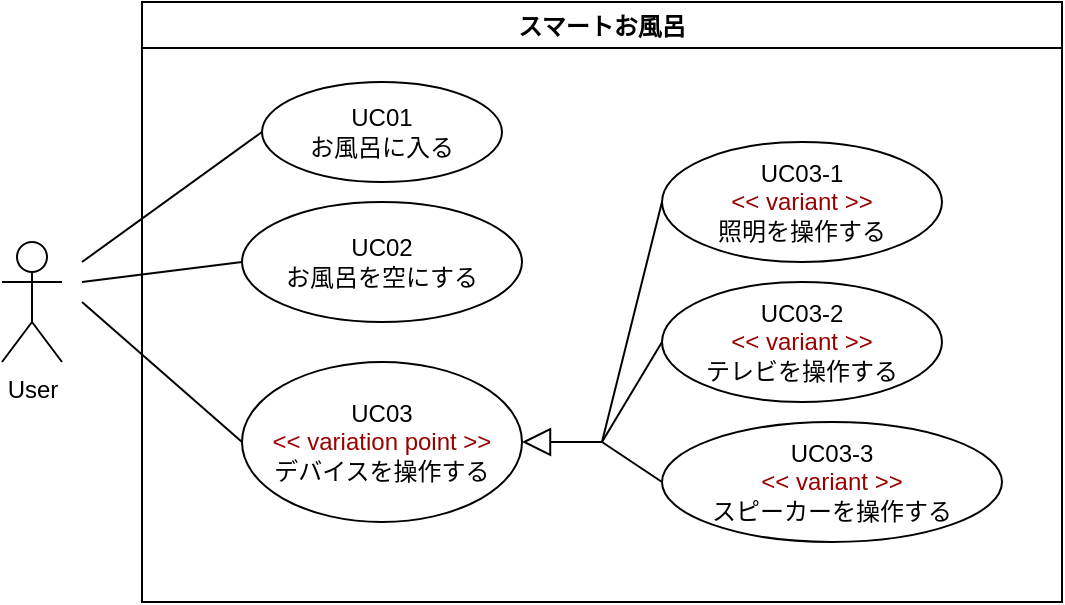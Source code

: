 <mxfile version="15.9.4" type="github" pages="3">
  <diagram id="tOl0ABkByHtshgWfH36g" name="Use case">
    <mxGraphModel dx="1422" dy="762" grid="1" gridSize="10" guides="1" tooltips="1" connect="1" arrows="1" fold="1" page="1" pageScale="1" pageWidth="827" pageHeight="1169" math="0" shadow="0">
      <root>
        <mxCell id="6ccSIB_XnEU-StcTXxv1-0" />
        <mxCell id="6ccSIB_XnEU-StcTXxv1-1" parent="6ccSIB_XnEU-StcTXxv1-0" />
        <mxCell id="6ccSIB_XnEU-StcTXxv1-2" value="スマートお風呂" style="swimlane;" parent="6ccSIB_XnEU-StcTXxv1-1" vertex="1">
          <mxGeometry x="170" y="30" width="460" height="300" as="geometry" />
        </mxCell>
        <mxCell id="6ccSIB_XnEU-StcTXxv1-6" value="UC01&lt;br&gt;お風呂に入る" style="ellipse;whiteSpace=wrap;html=1;" parent="6ccSIB_XnEU-StcTXxv1-2" vertex="1">
          <mxGeometry x="60" y="40" width="120" height="50" as="geometry" />
        </mxCell>
        <mxCell id="6ccSIB_XnEU-StcTXxv1-7" value="UC02&lt;br&gt;お風呂を空にする" style="ellipse;whiteSpace=wrap;html=1;" parent="6ccSIB_XnEU-StcTXxv1-2" vertex="1">
          <mxGeometry x="50" y="100" width="140" height="60" as="geometry" />
        </mxCell>
        <mxCell id="6ccSIB_XnEU-StcTXxv1-8" value="UC03&lt;br&gt;&lt;font color=&quot;#990000&quot;&gt;&amp;lt;&amp;lt; variation point &amp;gt;&amp;gt;&lt;/font&gt;&lt;br&gt;デバイスを操作する" style="ellipse;whiteSpace=wrap;html=1;" parent="6ccSIB_XnEU-StcTXxv1-2" vertex="1">
          <mxGeometry x="50" y="180" width="140" height="80" as="geometry" />
        </mxCell>
        <mxCell id="6ccSIB_XnEU-StcTXxv1-14" value="&lt;font color=&quot;#000000&quot;&gt;UC03-1&lt;/font&gt;&lt;br&gt;&amp;lt;&amp;lt; variant &amp;gt;&amp;gt;&lt;br&gt;&lt;font color=&quot;#000000&quot;&gt;照明を操作する&lt;/font&gt;" style="ellipse;whiteSpace=wrap;html=1;fontColor=#990000;" parent="6ccSIB_XnEU-StcTXxv1-2" vertex="1">
          <mxGeometry x="260" y="70" width="140" height="60" as="geometry" />
        </mxCell>
        <mxCell id="6ccSIB_XnEU-StcTXxv1-19" value="&lt;font color=&quot;#000000&quot;&gt;UC03-2&lt;/font&gt;&lt;br&gt;&amp;lt;&amp;lt; variant &amp;gt;&amp;gt;&lt;br&gt;&lt;font color=&quot;#000000&quot;&gt;テレビを操作する&lt;/font&gt;" style="ellipse;whiteSpace=wrap;html=1;fontColor=#990000;" parent="6ccSIB_XnEU-StcTXxv1-2" vertex="1">
          <mxGeometry x="260" y="140" width="140" height="60" as="geometry" />
        </mxCell>
        <mxCell id="6ccSIB_XnEU-StcTXxv1-20" value="" style="endArrow=none;html=1;rounded=0;fontColor=#990000;entryX=0;entryY=0.5;entryDx=0;entryDy=0;" parent="6ccSIB_XnEU-StcTXxv1-2" target="6ccSIB_XnEU-StcTXxv1-19" edge="1">
          <mxGeometry width="50" height="50" relative="1" as="geometry">
            <mxPoint x="230" y="220" as="sourcePoint" />
            <mxPoint x="270" y="100" as="targetPoint" />
          </mxGeometry>
        </mxCell>
        <mxCell id="6ccSIB_XnEU-StcTXxv1-21" value="&lt;font color=&quot;#000000&quot;&gt;UC03-3&lt;/font&gt;&lt;br&gt;&amp;lt;&amp;lt; variant &amp;gt;&amp;gt;&lt;br&gt;&lt;font color=&quot;#000000&quot;&gt;スピーカーを操作する&lt;/font&gt;" style="ellipse;whiteSpace=wrap;html=1;fontColor=#990000;" parent="6ccSIB_XnEU-StcTXxv1-2" vertex="1">
          <mxGeometry x="260" y="210" width="170" height="60" as="geometry" />
        </mxCell>
        <mxCell id="6ccSIB_XnEU-StcTXxv1-3" value="User" style="shape=umlActor;verticalLabelPosition=bottom;verticalAlign=top;html=1;outlineConnect=0;" parent="6ccSIB_XnEU-StcTXxv1-1" vertex="1">
          <mxGeometry x="100" y="150" width="30" height="60" as="geometry" />
        </mxCell>
        <mxCell id="6ccSIB_XnEU-StcTXxv1-10" value="" style="endArrow=none;html=1;rounded=0;entryX=0;entryY=0.5;entryDx=0;entryDy=0;" parent="6ccSIB_XnEU-StcTXxv1-1" target="6ccSIB_XnEU-StcTXxv1-6" edge="1">
          <mxGeometry width="50" height="50" relative="1" as="geometry">
            <mxPoint x="140" y="160" as="sourcePoint" />
            <mxPoint x="440" y="100" as="targetPoint" />
          </mxGeometry>
        </mxCell>
        <mxCell id="6ccSIB_XnEU-StcTXxv1-11" value="" style="endArrow=none;html=1;rounded=0;entryX=0;entryY=0.5;entryDx=0;entryDy=0;" parent="6ccSIB_XnEU-StcTXxv1-1" target="6ccSIB_XnEU-StcTXxv1-7" edge="1">
          <mxGeometry width="50" height="50" relative="1" as="geometry">
            <mxPoint x="140" y="170" as="sourcePoint" />
            <mxPoint x="440" y="100" as="targetPoint" />
          </mxGeometry>
        </mxCell>
        <mxCell id="6ccSIB_XnEU-StcTXxv1-12" value="" style="endArrow=none;html=1;rounded=0;exitX=0;exitY=0.5;exitDx=0;exitDy=0;" parent="6ccSIB_XnEU-StcTXxv1-1" source="6ccSIB_XnEU-StcTXxv1-8" edge="1">
          <mxGeometry width="50" height="50" relative="1" as="geometry">
            <mxPoint x="390" y="150" as="sourcePoint" />
            <mxPoint x="140" y="180" as="targetPoint" />
          </mxGeometry>
        </mxCell>
        <mxCell id="6ccSIB_XnEU-StcTXxv1-17" value="" style="endArrow=none;html=1;rounded=0;fontColor=#990000;entryX=0;entryY=0.5;entryDx=0;entryDy=0;" parent="6ccSIB_XnEU-StcTXxv1-1" target="6ccSIB_XnEU-StcTXxv1-14" edge="1">
          <mxGeometry width="50" height="50" relative="1" as="geometry">
            <mxPoint x="400" y="250" as="sourcePoint" />
            <mxPoint x="440" y="70" as="targetPoint" />
          </mxGeometry>
        </mxCell>
        <mxCell id="6ccSIB_XnEU-StcTXxv1-18" value="" style="endArrow=none;html=1;rounded=0;fontColor=#990000;exitX=1;exitY=0.5;exitDx=0;exitDy=0;startArrow=block;startFill=0;endSize=6;startSize=12;" parent="6ccSIB_XnEU-StcTXxv1-1" source="6ccSIB_XnEU-StcTXxv1-8" edge="1">
          <mxGeometry width="50" height="50" relative="1" as="geometry">
            <mxPoint x="390" y="120" as="sourcePoint" />
            <mxPoint x="400" y="250" as="targetPoint" />
          </mxGeometry>
        </mxCell>
        <mxCell id="6ccSIB_XnEU-StcTXxv1-22" value="" style="endArrow=none;html=1;rounded=0;fontColor=#990000;entryX=0;entryY=0.5;entryDx=0;entryDy=0;" parent="6ccSIB_XnEU-StcTXxv1-1" target="6ccSIB_XnEU-StcTXxv1-21" edge="1">
          <mxGeometry width="50" height="50" relative="1" as="geometry">
            <mxPoint x="400" y="250" as="sourcePoint" />
            <mxPoint x="440" y="210" as="targetPoint" />
          </mxGeometry>
        </mxCell>
      </root>
    </mxGraphModel>
  </diagram>
  <diagram id="C5RBs43oDa-KdzZeNtuy" name="flow chart">
    <mxGraphModel dx="1422" dy="762" grid="1" gridSize="10" guides="1" tooltips="1" connect="1" arrows="1" fold="1" page="1" pageScale="1" pageWidth="827" pageHeight="1169" math="0" shadow="0">
      <root>
        <mxCell id="WIyWlLk6GJQsqaUBKTNV-0" />
        <mxCell id="WIyWlLk6GJQsqaUBKTNV-1" parent="WIyWlLk6GJQsqaUBKTNV-0" />
        <mxCell id="WIyWlLk6GJQsqaUBKTNV-4" value="Yes" style="rounded=0;html=1;jettySize=auto;orthogonalLoop=1;fontSize=11;endArrow=block;endFill=0;endSize=8;strokeWidth=1;shadow=0;labelBackgroundColor=none;edgeStyle=orthogonalEdgeStyle;" parent="WIyWlLk6GJQsqaUBKTNV-1" source="WIyWlLk6GJQsqaUBKTNV-6" edge="1">
          <mxGeometry y="20" relative="1" as="geometry">
            <mxPoint as="offset" />
            <mxPoint x="590" y="520" as="targetPoint" />
          </mxGeometry>
        </mxCell>
        <mxCell id="WIyWlLk6GJQsqaUBKTNV-5" value="No" style="edgeStyle=orthogonalEdgeStyle;rounded=0;html=1;jettySize=auto;orthogonalLoop=1;fontSize=11;endArrow=block;endFill=0;endSize=8;strokeWidth=1;shadow=0;labelBackgroundColor=none;" parent="WIyWlLk6GJQsqaUBKTNV-1" source="WIyWlLk6GJQsqaUBKTNV-6" target="WIyWlLk6GJQsqaUBKTNV-7" edge="1">
          <mxGeometry y="10" relative="1" as="geometry">
            <mxPoint as="offset" />
          </mxGeometry>
        </mxCell>
        <mxCell id="WIyWlLk6GJQsqaUBKTNV-6" value="ｎ≦5？" style="rhombus;whiteSpace=wrap;html=1;shadow=0;fontFamily=Helvetica;fontSize=12;align=center;strokeWidth=1;spacing=6;spacingTop=-4;" parent="WIyWlLk6GJQsqaUBKTNV-1" vertex="1">
          <mxGeometry x="540" y="400" width="100" height="80" as="geometry" />
        </mxCell>
        <mxCell id="WIyWlLk6GJQsqaUBKTNV-7" value="ブザーを鳴らす" style="rounded=1;whiteSpace=wrap;html=1;fontSize=12;glass=0;strokeWidth=1;shadow=0;" parent="WIyWlLk6GJQsqaUBKTNV-1" vertex="1">
          <mxGeometry x="690" y="420" width="120" height="40" as="geometry" />
        </mxCell>
        <mxCell id="WIyWlLk6GJQsqaUBKTNV-8" value="Yes" style="rounded=0;html=1;jettySize=auto;orthogonalLoop=1;fontSize=11;endArrow=block;endFill=0;endSize=8;strokeWidth=1;shadow=0;labelBackgroundColor=none;edgeStyle=orthogonalEdgeStyle;" parent="WIyWlLk6GJQsqaUBKTNV-1" edge="1">
          <mxGeometry y="20" relative="1" as="geometry">
            <mxPoint as="offset" />
            <mxPoint x="590" y="680" as="sourcePoint" />
            <mxPoint x="590" y="740" as="targetPoint" />
          </mxGeometry>
        </mxCell>
        <mxCell id="a-mf5xK-BU-butNcgJY_-0" value="" style="rounded=0;html=1;jettySize=auto;orthogonalLoop=1;fontSize=11;endArrow=block;endFill=0;endSize=8;strokeWidth=1;shadow=0;labelBackgroundColor=none;edgeStyle=orthogonalEdgeStyle;exitX=0.5;exitY=0;exitDx=0;exitDy=0;entryX=0.5;entryY=1;entryDx=0;entryDy=0;" parent="WIyWlLk6GJQsqaUBKTNV-1" source="WIyWlLk6GJQsqaUBKTNV-7" target="a-mf5xK-BU-butNcgJY_-14" edge="1">
          <mxGeometry relative="1" as="geometry">
            <mxPoint x="600" y="300" as="sourcePoint" />
            <mxPoint x="590" y="170" as="targetPoint" />
            <Array as="points" />
          </mxGeometry>
        </mxCell>
        <mxCell id="a-mf5xK-BU-butNcgJY_-1" value="" style="rounded=0;html=1;jettySize=auto;orthogonalLoop=1;fontSize=11;endArrow=block;endFill=0;endSize=8;strokeWidth=1;shadow=0;labelBackgroundColor=none;edgeStyle=orthogonalEdgeStyle;entryX=0.5;entryY=0;entryDx=0;entryDy=0;" parent="WIyWlLk6GJQsqaUBKTNV-1" target="a-mf5xK-BU-butNcgJY_-60" edge="1">
          <mxGeometry relative="1" as="geometry">
            <mxPoint x="590" y="80" as="sourcePoint" />
            <mxPoint x="590" y="250" as="targetPoint" />
          </mxGeometry>
        </mxCell>
        <mxCell id="a-mf5xK-BU-butNcgJY_-7" value="ｎ番目のLED点灯" style="rounded=1;whiteSpace=wrap;html=1;fontSize=12;glass=0;strokeWidth=1;shadow=0;" parent="WIyWlLk6GJQsqaUBKTNV-1" vertex="1">
          <mxGeometry x="530" y="520" width="120" height="40" as="geometry" />
        </mxCell>
        <mxCell id="a-mf5xK-BU-butNcgJY_-8" value="" style="rounded=0;html=1;jettySize=auto;orthogonalLoop=1;fontSize=11;endArrow=block;endFill=0;endSize=8;strokeWidth=1;shadow=0;labelBackgroundColor=none;edgeStyle=orthogonalEdgeStyle;exitX=0;exitY=0.5;exitDx=0;exitDy=0;entryX=0;entryY=0.5;entryDx=0;entryDy=0;" parent="WIyWlLk6GJQsqaUBKTNV-1" source="a-mf5xK-BU-butNcgJY_-9" target="a-mf5xK-BU-butNcgJY_-60" edge="1">
          <mxGeometry relative="1" as="geometry">
            <mxPoint x="760" y="370" as="sourcePoint" />
            <mxPoint x="530" y="270" as="targetPoint" />
            <Array as="points">
              <mxPoint x="430" y="640" />
              <mxPoint x="430" y="250" />
            </Array>
          </mxGeometry>
        </mxCell>
        <mxCell id="a-mf5xK-BU-butNcgJY_-11" value="No" style="edgeLabel;html=1;align=center;verticalAlign=middle;resizable=0;points=[];" parent="a-mf5xK-BU-butNcgJY_-8" vertex="1" connectable="0">
          <mxGeometry x="-0.892" y="2" relative="1" as="geometry">
            <mxPoint as="offset" />
          </mxGeometry>
        </mxCell>
        <mxCell id="a-mf5xK-BU-butNcgJY_-9" value="3秒経った？" style="rhombus;whiteSpace=wrap;html=1;shadow=0;fontFamily=Helvetica;fontSize=12;align=center;strokeWidth=1;spacing=6;spacingTop=-4;" parent="WIyWlLk6GJQsqaUBKTNV-1" vertex="1">
          <mxGeometry x="540" y="600" width="100" height="80" as="geometry" />
        </mxCell>
        <mxCell id="a-mf5xK-BU-butNcgJY_-10" value="" style="rounded=0;html=1;jettySize=auto;orthogonalLoop=1;fontSize=11;endArrow=block;endFill=0;endSize=8;strokeWidth=1;shadow=0;labelBackgroundColor=none;edgeStyle=orthogonalEdgeStyle;exitX=0.5;exitY=1;exitDx=0;exitDy=0;entryX=0.5;entryY=0;entryDx=0;entryDy=0;" parent="WIyWlLk6GJQsqaUBKTNV-1" source="a-mf5xK-BU-butNcgJY_-7" target="a-mf5xK-BU-butNcgJY_-9" edge="1">
          <mxGeometry relative="1" as="geometry">
            <mxPoint x="600" y="360" as="sourcePoint" />
            <mxPoint x="600" y="410" as="targetPoint" />
          </mxGeometry>
        </mxCell>
        <mxCell id="a-mf5xK-BU-butNcgJY_-13" value="チェック開始" style="ellipse;whiteSpace=wrap;html=1;" parent="WIyWlLk6GJQsqaUBKTNV-1" vertex="1">
          <mxGeometry x="540" y="50" width="100" height="30" as="geometry" />
        </mxCell>
        <mxCell id="-Uq5ks_KmKbqLNOeUf3G-6" style="edgeStyle=orthogonalEdgeStyle;rounded=0;orthogonalLoop=1;jettySize=auto;html=1;exitX=0.5;exitY=0;exitDx=0;exitDy=0;labelBackgroundColor=#FFFFFF;fontSize=12;endArrow=block;endFill=0;endSize=8;" parent="WIyWlLk6GJQsqaUBKTNV-1" source="a-mf5xK-BU-butNcgJY_-14" edge="1">
          <mxGeometry relative="1" as="geometry">
            <mxPoint x="590" y="170" as="targetPoint" />
            <Array as="points">
              <mxPoint x="750" y="170" />
            </Array>
          </mxGeometry>
        </mxCell>
        <mxCell id="a-mf5xK-BU-butNcgJY_-14" value="ｎ←０" style="shape=parallelogram;html=1;strokeWidth=1;perimeter=parallelogramPerimeter;whiteSpace=wrap;rounded=1;arcSize=12;size=0.23;" parent="WIyWlLk6GJQsqaUBKTNV-1" vertex="1">
          <mxGeometry x="690" y="340" width="120" height="40" as="geometry" />
        </mxCell>
        <mxCell id="a-mf5xK-BU-butNcgJY_-62" style="edgeStyle=orthogonalEdgeStyle;rounded=0;orthogonalLoop=1;jettySize=auto;html=1;exitX=0.5;exitY=1;exitDx=0;exitDy=0;entryX=0.5;entryY=0;entryDx=0;entryDy=0;fontSize=12;endArrow=block;endFill=0;" parent="WIyWlLk6GJQsqaUBKTNV-1" source="a-mf5xK-BU-butNcgJY_-15" target="WIyWlLk6GJQsqaUBKTNV-6" edge="1">
          <mxGeometry relative="1" as="geometry" />
        </mxCell>
        <mxCell id="a-mf5xK-BU-butNcgJY_-15" value="ｎ←ｎ＋１" style="shape=parallelogram;html=1;strokeWidth=1;perimeter=parallelogramPerimeter;whiteSpace=wrap;rounded=1;arcSize=12;size=0.23;" parent="WIyWlLk6GJQsqaUBKTNV-1" vertex="1">
          <mxGeometry x="530" y="340" width="120" height="40" as="geometry" />
        </mxCell>
        <mxCell id="a-mf5xK-BU-butNcgJY_-16" value="チェック終了" style="ellipse;whiteSpace=wrap;html=1;" parent="WIyWlLk6GJQsqaUBKTNV-1" vertex="1">
          <mxGeometry x="540" y="740" width="100" height="30" as="geometry" />
        </mxCell>
        <mxCell id="a-mf5xK-BU-butNcgJY_-18" value="ｎ←０" style="shape=parallelogram;html=1;strokeWidth=1;perimeter=parallelogramPerimeter;whiteSpace=wrap;rounded=1;arcSize=12;size=0.23;" parent="WIyWlLk6GJQsqaUBKTNV-1" vertex="1">
          <mxGeometry x="530" y="110" width="120" height="40" as="geometry" />
        </mxCell>
        <mxCell id="a-mf5xK-BU-butNcgJY_-27" style="edgeStyle=orthogonalEdgeStyle;rounded=0;orthogonalLoop=1;jettySize=auto;html=1;exitX=0.5;exitY=1;exitDx=0;exitDy=0;entryX=0.5;entryY=0;entryDx=0;entryDy=0;endArrow=block;endFill=0;entryPerimeter=0;" parent="WIyWlLk6GJQsqaUBKTNV-1" source="a-mf5xK-BU-butNcgJY_-24" target="a-mf5xK-BU-butNcgJY_-30" edge="1">
          <mxGeometry relative="1" as="geometry" />
        </mxCell>
        <mxCell id="a-mf5xK-BU-butNcgJY_-24" value="起動" style="ellipse;whiteSpace=wrap;html=1;strokeColor=default;strokeWidth=1;" parent="WIyWlLk6GJQsqaUBKTNV-1" vertex="1">
          <mxGeometry x="122.5" y="50" width="70" height="30" as="geometry" />
        </mxCell>
        <mxCell id="a-mf5xK-BU-butNcgJY_-29" style="edgeStyle=orthogonalEdgeStyle;rounded=0;orthogonalLoop=1;jettySize=auto;html=1;exitX=0.5;exitY=1;exitDx=0;exitDy=0;entryX=0.5;entryY=0;entryDx=0;entryDy=0;endArrow=block;endFill=0;" parent="WIyWlLk6GJQsqaUBKTNV-1" source="a-mf5xK-BU-butNcgJY_-26" target="a-mf5xK-BU-butNcgJY_-52" edge="1">
          <mxGeometry relative="1" as="geometry">
            <mxPoint x="230" y="500" as="targetPoint" />
          </mxGeometry>
        </mxCell>
        <mxCell id="a-mf5xK-BU-butNcgJY_-26" value="拍手チェック" style="shape=process;whiteSpace=wrap;html=1;backgroundOutline=1;strokeColor=default;strokeWidth=1;" parent="WIyWlLk6GJQsqaUBKTNV-1" vertex="1">
          <mxGeometry x="230" y="370" width="120" height="60" as="geometry" />
        </mxCell>
        <mxCell id="a-mf5xK-BU-butNcgJY_-31" style="edgeStyle=orthogonalEdgeStyle;rounded=0;orthogonalLoop=1;jettySize=auto;html=1;exitX=0.5;exitY=1;exitDx=0;exitDy=0;exitPerimeter=0;entryX=0.5;entryY=0;entryDx=0;entryDy=0;endArrow=block;endFill=0;" parent="WIyWlLk6GJQsqaUBKTNV-1" source="a-mf5xK-BU-butNcgJY_-30" target="a-mf5xK-BU-butNcgJY_-38" edge="1">
          <mxGeometry relative="1" as="geometry" />
        </mxCell>
        <mxCell id="a-mf5xK-BU-butNcgJY_-30" value="電源OFFまで繰り返し" style="strokeWidth=1;html=1;shape=mxgraph.flowchart.loop_limit;whiteSpace=wrap;" parent="WIyWlLk6GJQsqaUBKTNV-1" vertex="1">
          <mxGeometry x="55" y="120" width="205" height="40" as="geometry" />
        </mxCell>
        <mxCell id="a-mf5xK-BU-butNcgJY_-35" style="edgeStyle=orthogonalEdgeStyle;rounded=0;orthogonalLoop=1;jettySize=auto;html=1;exitX=0.5;exitY=0;exitDx=0;exitDy=0;exitPerimeter=0;endArrow=block;endFill=0;" parent="WIyWlLk6GJQsqaUBKTNV-1" source="a-mf5xK-BU-butNcgJY_-32" target="a-mf5xK-BU-butNcgJY_-34" edge="1">
          <mxGeometry relative="1" as="geometry" />
        </mxCell>
        <mxCell id="a-mf5xK-BU-butNcgJY_-32" value="" style="strokeWidth=1;html=1;shape=mxgraph.flowchart.loop_limit;whiteSpace=wrap;rotation=-180;" parent="WIyWlLk6GJQsqaUBKTNV-1" vertex="1">
          <mxGeometry x="57.5" y="730" width="200" height="30" as="geometry" />
        </mxCell>
        <mxCell id="a-mf5xK-BU-butNcgJY_-34" value="終了" style="ellipse;whiteSpace=wrap;html=1;strokeColor=default;strokeWidth=1;" parent="WIyWlLk6GJQsqaUBKTNV-1" vertex="1">
          <mxGeometry x="122.5" y="800" width="70" height="30" as="geometry" />
        </mxCell>
        <mxCell id="a-mf5xK-BU-butNcgJY_-36" value="&lt;b&gt;&lt;font style=&quot;font-size: 15px&quot;&gt;全体のフローチャート&lt;/font&gt;&lt;/b&gt;" style="text;html=1;strokeColor=none;fillColor=none;align=center;verticalAlign=middle;whiteSpace=wrap;rounded=0;" parent="WIyWlLk6GJQsqaUBKTNV-1" vertex="1">
          <mxGeometry x="77.5" y="10" width="160" height="30" as="geometry" />
        </mxCell>
        <mxCell id="a-mf5xK-BU-butNcgJY_-37" value="&lt;b&gt;&lt;font style=&quot;font-size: 15px&quot;&gt;拍手チェック&lt;/font&gt;&lt;/b&gt;" style="text;html=1;strokeColor=none;fillColor=none;align=center;verticalAlign=middle;whiteSpace=wrap;rounded=0;" parent="WIyWlLk6GJQsqaUBKTNV-1" vertex="1">
          <mxGeometry x="510" y="10" width="160" height="30" as="geometry" />
        </mxCell>
        <mxCell id="a-mf5xK-BU-butNcgJY_-40" value="&lt;font style=&quot;font-size: 12px&quot;&gt;Yes&lt;/font&gt;" style="edgeStyle=orthogonalEdgeStyle;rounded=0;orthogonalLoop=1;jettySize=auto;html=1;exitX=1;exitY=0.5;exitDx=0;exitDy=0;entryX=0.5;entryY=0;entryDx=0;entryDy=0;fontSize=15;endArrow=block;endFill=0;" parent="WIyWlLk6GJQsqaUBKTNV-1" source="a-mf5xK-BU-butNcgJY_-38" target="a-mf5xK-BU-butNcgJY_-39" edge="1">
          <mxGeometry relative="1" as="geometry" />
        </mxCell>
        <mxCell id="a-mf5xK-BU-butNcgJY_-50" style="edgeStyle=orthogonalEdgeStyle;rounded=0;orthogonalLoop=1;jettySize=auto;html=1;exitX=0.5;exitY=1;exitDx=0;exitDy=0;fontSize=12;endArrow=block;endFill=0;entryX=0.5;entryY=0;entryDx=0;entryDy=0;" parent="WIyWlLk6GJQsqaUBKTNV-1" source="a-mf5xK-BU-butNcgJY_-38" target="a-mf5xK-BU-butNcgJY_-53" edge="1">
          <mxGeometry relative="1" as="geometry">
            <mxPoint x="157.5" y="470" as="targetPoint" />
          </mxGeometry>
        </mxCell>
        <mxCell id="a-mf5xK-BU-butNcgJY_-51" value="No" style="edgeLabel;html=1;align=center;verticalAlign=middle;resizable=0;points=[];fontSize=12;" parent="a-mf5xK-BU-butNcgJY_-50" vertex="1" connectable="0">
          <mxGeometry x="-0.65" relative="1" as="geometry">
            <mxPoint as="offset" />
          </mxGeometry>
        </mxCell>
        <mxCell id="a-mf5xK-BU-butNcgJY_-38" value="声掛けされた？" style="rhombus;whiteSpace=wrap;html=1;shadow=0;fontFamily=Helvetica;fontSize=12;align=center;strokeWidth=1;spacing=6;spacingTop=-4;" parent="WIyWlLk6GJQsqaUBKTNV-1" vertex="1">
          <mxGeometry x="96.25" y="190" width="122.5" height="80" as="geometry" />
        </mxCell>
        <mxCell id="a-mf5xK-BU-butNcgJY_-41" style="edgeStyle=orthogonalEdgeStyle;rounded=0;orthogonalLoop=1;jettySize=auto;html=1;exitX=0.5;exitY=1;exitDx=0;exitDy=0;entryX=0.5;entryY=0;entryDx=0;entryDy=0;fontSize=12;endArrow=block;endFill=0;" parent="WIyWlLk6GJQsqaUBKTNV-1" source="a-mf5xK-BU-butNcgJY_-39" target="a-mf5xK-BU-butNcgJY_-26" edge="1">
          <mxGeometry relative="1" as="geometry" />
        </mxCell>
        <mxCell id="a-mf5xK-BU-butNcgJY_-39" value="ブザーを鳴らす" style="rounded=1;whiteSpace=wrap;html=1;fontSize=12;glass=0;strokeWidth=1;shadow=0;" parent="WIyWlLk6GJQsqaUBKTNV-1" vertex="1">
          <mxGeometry x="230" y="290" width="120" height="40" as="geometry" />
        </mxCell>
        <mxCell id="a-mf5xK-BU-butNcgJY_-54" style="edgeStyle=orthogonalEdgeStyle;rounded=0;orthogonalLoop=1;jettySize=auto;html=1;exitX=0.5;exitY=1;exitDx=0;exitDy=0;entryX=0.5;entryY=0;entryDx=0;entryDy=0;fontSize=12;endArrow=block;endFill=0;" parent="WIyWlLk6GJQsqaUBKTNV-1" source="a-mf5xK-BU-butNcgJY_-52" target="a-mf5xK-BU-butNcgJY_-53" edge="1">
          <mxGeometry relative="1" as="geometry" />
        </mxCell>
        <mxCell id="a-mf5xK-BU-butNcgJY_-52" value="&lt;span&gt;各デバイスの&lt;/span&gt;&lt;br&gt;&lt;span&gt;状態切り替え&lt;/span&gt;" style="rounded=1;whiteSpace=wrap;html=1;fontSize=12;strokeColor=default;strokeWidth=1;" parent="WIyWlLk6GJQsqaUBKTNV-1" vertex="1">
          <mxGeometry x="230" y="460" width="120" height="50" as="geometry" />
        </mxCell>
        <mxCell id="a-mf5xK-BU-butNcgJY_-56" style="edgeStyle=orthogonalEdgeStyle;rounded=0;orthogonalLoop=1;jettySize=auto;html=1;exitX=1;exitY=0.5;exitDx=0;exitDy=0;entryX=0.5;entryY=0;entryDx=0;entryDy=0;fontSize=12;endArrow=block;endFill=0;" parent="WIyWlLk6GJQsqaUBKTNV-1" source="a-mf5xK-BU-butNcgJY_-53" target="a-mf5xK-BU-butNcgJY_-55" edge="1">
          <mxGeometry relative="1" as="geometry" />
        </mxCell>
        <mxCell id="a-mf5xK-BU-butNcgJY_-57" value="Yes" style="edgeLabel;html=1;align=center;verticalAlign=middle;resizable=0;points=[];fontSize=12;" parent="a-mf5xK-BU-butNcgJY_-56" vertex="1" connectable="0">
          <mxGeometry x="-0.234" y="-2" relative="1" as="geometry">
            <mxPoint x="1" as="offset" />
          </mxGeometry>
        </mxCell>
        <mxCell id="a-mf5xK-BU-butNcgJY_-58" value="No" style="edgeStyle=orthogonalEdgeStyle;rounded=0;orthogonalLoop=1;jettySize=auto;html=1;exitX=0.5;exitY=1;exitDx=0;exitDy=0;entryX=0.5;entryY=1;entryDx=0;entryDy=0;entryPerimeter=0;fontSize=12;endArrow=block;endFill=0;" parent="WIyWlLk6GJQsqaUBKTNV-1" source="a-mf5xK-BU-butNcgJY_-53" target="a-mf5xK-BU-butNcgJY_-32" edge="1">
          <mxGeometry relative="1" as="geometry" />
        </mxCell>
        <mxCell id="a-mf5xK-BU-butNcgJY_-53" value="お湯の量 ≧ HIGH ？" style="rhombus;whiteSpace=wrap;html=1;shadow=0;fontFamily=Helvetica;fontSize=12;align=center;strokeWidth=1;spacing=6;spacingTop=-4;" parent="WIyWlLk6GJQsqaUBKTNV-1" vertex="1">
          <mxGeometry x="72.5" y="560" width="170" height="80" as="geometry" />
        </mxCell>
        <mxCell id="a-mf5xK-BU-butNcgJY_-59" style="edgeStyle=orthogonalEdgeStyle;rounded=0;orthogonalLoop=1;jettySize=auto;html=1;exitX=0.5;exitY=1;exitDx=0;exitDy=0;entryX=0.463;entryY=0.967;entryDx=0;entryDy=0;entryPerimeter=0;fontSize=12;endArrow=block;endFill=0;" parent="WIyWlLk6GJQsqaUBKTNV-1" source="a-mf5xK-BU-butNcgJY_-55" target="a-mf5xK-BU-butNcgJY_-32" edge="1">
          <mxGeometry relative="1" as="geometry" />
        </mxCell>
        <mxCell id="a-mf5xK-BU-butNcgJY_-55" value="お湯を止める" style="rounded=1;whiteSpace=wrap;html=1;fontSize=12;glass=0;strokeWidth=1;shadow=0;" parent="WIyWlLk6GJQsqaUBKTNV-1" vertex="1">
          <mxGeometry x="230" y="640" width="120" height="40" as="geometry" />
        </mxCell>
        <mxCell id="a-mf5xK-BU-butNcgJY_-61" value="Yes" style="edgeStyle=orthogonalEdgeStyle;rounded=0;orthogonalLoop=1;jettySize=auto;html=1;exitX=0.5;exitY=1;exitDx=0;exitDy=0;entryX=0.5;entryY=0;entryDx=0;entryDy=0;fontSize=12;endArrow=block;endFill=0;" parent="WIyWlLk6GJQsqaUBKTNV-1" source="a-mf5xK-BU-butNcgJY_-60" target="a-mf5xK-BU-butNcgJY_-15" edge="1">
          <mxGeometry relative="1" as="geometry" />
        </mxCell>
        <mxCell id="a-mf5xK-BU-butNcgJY_-63" style="edgeStyle=orthogonalEdgeStyle;rounded=0;orthogonalLoop=1;jettySize=auto;html=1;exitX=1;exitY=0.5;exitDx=0;exitDy=0;fontSize=12;endArrow=block;endFill=0;endSize=8;" parent="WIyWlLk6GJQsqaUBKTNV-1" source="a-mf5xK-BU-butNcgJY_-60" edge="1">
          <mxGeometry relative="1" as="geometry">
            <mxPoint x="590" y="180" as="targetPoint" />
            <Array as="points">
              <mxPoint x="740" y="250" />
              <mxPoint x="740" y="180" />
            </Array>
          </mxGeometry>
        </mxCell>
        <mxCell id="a-mf5xK-BU-butNcgJY_-64" value="No" style="edgeLabel;html=1;align=center;verticalAlign=middle;resizable=0;points=[];fontSize=12;" parent="a-mf5xK-BU-butNcgJY_-63" vertex="1" connectable="0">
          <mxGeometry x="-0.5" relative="1" as="geometry">
            <mxPoint x="-35" as="offset" />
          </mxGeometry>
        </mxCell>
        <mxCell id="a-mf5xK-BU-butNcgJY_-60" value="音センサ&lt;br&gt;モーションセンサ&lt;br&gt;反応あり？" style="rhombus;whiteSpace=wrap;html=1;shadow=0;fontFamily=Helvetica;fontSize=12;align=center;strokeWidth=1;spacing=6;spacingTop=-4;" parent="WIyWlLk6GJQsqaUBKTNV-1" vertex="1">
          <mxGeometry x="520" y="210" width="140" height="80" as="geometry" />
        </mxCell>
        <mxCell id="-Uq5ks_KmKbqLNOeUf3G-8" value="&lt;h1&gt;&lt;font style=&quot;font-size: 15px&quot;&gt;各デバイスの状態切り替え&lt;/font&gt;&lt;/h1&gt;&lt;p&gt;拍手回数ｎ&lt;/p&gt;&lt;p&gt;&lt;/p&gt;&lt;ol&gt;&lt;li&gt;浴室の電気をつける&lt;/li&gt;&lt;li&gt;お湯を出す・止める&lt;/li&gt;&lt;li&gt;テレビON・OFF&lt;/li&gt;&lt;li&gt;音楽ON・OFF&lt;/li&gt;&lt;/ol&gt;&lt;div&gt;お湯の量がHIGHの時は、命令があってもお湯を出さない。&lt;/div&gt;&lt;div&gt;音楽は命令があるまで止まらない。&lt;/div&gt;&lt;p&gt;&lt;/p&gt;" style="text;html=1;spacing=5;spacingTop=-20;whiteSpace=wrap;overflow=hidden;rounded=0;labelBackgroundColor=none;fontSize=12;strokeColor=default;labelBorderColor=none;" parent="WIyWlLk6GJQsqaUBKTNV-1" vertex="1">
          <mxGeometry x="40" y="910" width="393.75" height="190" as="geometry" />
        </mxCell>
        <mxCell id="FZ6VrvXPmKXO-afzFe9K-4" style="edgeStyle=orthogonalEdgeStyle;rounded=0;orthogonalLoop=1;jettySize=auto;html=1;exitX=1;exitY=0.5;exitDx=0;exitDy=0;entryX=0;entryY=0.25;entryDx=0;entryDy=0;" edge="1" parent="WIyWlLk6GJQsqaUBKTNV-1" source="FZ6VrvXPmKXO-afzFe9K-0" target="FZ6VrvXPmKXO-afzFe9K-3">
          <mxGeometry relative="1" as="geometry" />
        </mxCell>
        <mxCell id="FZ6VrvXPmKXO-afzFe9K-0" value="" style="ellipse;fillColor=#000000;strokeColor=none;" vertex="1" parent="WIyWlLk6GJQsqaUBKTNV-1">
          <mxGeometry x="450" y="910" width="20" height="20" as="geometry" />
        </mxCell>
        <mxCell id="FZ6VrvXPmKXO-afzFe9K-1" value="" style="ellipse;html=1;shape=endState;fillColor=#000000;strokeColor=#000000;" vertex="1" parent="WIyWlLk6GJQsqaUBKTNV-1">
          <mxGeometry x="450" y="930" width="20" height="20" as="geometry" />
        </mxCell>
        <mxCell id="FZ6VrvXPmKXO-afzFe9K-6" style="edgeStyle=orthogonalEdgeStyle;rounded=0;orthogonalLoop=1;jettySize=auto;html=1;exitX=0;exitY=0.75;exitDx=0;exitDy=0;entryX=1;entryY=0.5;entryDx=0;entryDy=0;" edge="1" parent="WIyWlLk6GJQsqaUBKTNV-1" source="FZ6VrvXPmKXO-afzFe9K-3" target="FZ6VrvXPmKXO-afzFe9K-1">
          <mxGeometry relative="1" as="geometry" />
        </mxCell>
        <mxCell id="FZ6VrvXPmKXO-afzFe9K-3" value="CLOSE" style="html=1;align=center;verticalAlign=top;rounded=1;absoluteArcSize=1;arcSize=10;dashed=0;strokeColor=default;" vertex="1" parent="WIyWlLk6GJQsqaUBKTNV-1">
          <mxGeometry x="505" y="910" width="80" height="40" as="geometry" />
        </mxCell>
        <mxCell id="FZ6VrvXPmKXO-afzFe9K-7" value="OPEN" style="html=1;align=center;verticalAlign=top;rounded=1;absoluteArcSize=1;arcSize=10;dashed=0;strokeColor=default;" vertex="1" parent="WIyWlLk6GJQsqaUBKTNV-1">
          <mxGeometry x="715" y="910" width="80" height="40" as="geometry" />
        </mxCell>
        <mxCell id="FZ6VrvXPmKXO-afzFe9K-11" value="Call" style="endArrow=open;html=1;rounded=0;align=center;verticalAlign=bottom;endFill=0;labelBackgroundColor=none;exitX=1;exitY=0.25;exitDx=0;exitDy=0;entryX=0;entryY=0.25;entryDx=0;entryDy=0;" edge="1" parent="WIyWlLk6GJQsqaUBKTNV-1" source="FZ6VrvXPmKXO-afzFe9K-3" target="FZ6VrvXPmKXO-afzFe9K-7">
          <mxGeometry relative="1" as="geometry">
            <mxPoint x="535" y="1010" as="sourcePoint" />
            <mxPoint x="695" y="1010" as="targetPoint" />
          </mxGeometry>
        </mxCell>
        <mxCell id="FZ6VrvXPmKXO-afzFe9K-13" value="Call [W.level&amp;lt;HIGH]" style="endArrow=open;html=1;rounded=0;align=center;verticalAlign=bottom;endFill=0;labelBackgroundColor=none;exitX=0;exitY=0.75;exitDx=0;exitDy=0;entryX=1;entryY=0.75;entryDx=0;entryDy=0;" edge="1" parent="WIyWlLk6GJQsqaUBKTNV-1">
          <mxGeometry relative="1" as="geometry">
            <mxPoint x="715" y="940" as="sourcePoint" />
            <mxPoint x="585" y="940" as="targetPoint" />
          </mxGeometry>
        </mxCell>
        <mxCell id="FZ6VrvXPmKXO-afzFe9K-15" value="SLEEP" style="html=1;align=center;verticalAlign=top;rounded=1;absoluteArcSize=1;arcSize=10;dashed=0;strokeColor=default;" vertex="1" parent="WIyWlLk6GJQsqaUBKTNV-1">
          <mxGeometry x="615" y="990" width="80" height="40" as="geometry" />
        </mxCell>
        <mxCell id="FZ6VrvXPmKXO-afzFe9K-16" value="&lt;span style=&quot;background-color: rgb(255 , 255 , 255)&quot;&gt;Call [W.level≧HIGH]&lt;/span&gt;" style="endArrow=open;html=1;rounded=0;align=center;verticalAlign=bottom;endFill=0;labelBackgroundColor=none;exitX=0.5;exitY=1;exitDx=0;exitDy=0;entryX=1;entryY=0.5;entryDx=0;entryDy=0;" edge="1" parent="WIyWlLk6GJQsqaUBKTNV-1" source="FZ6VrvXPmKXO-afzFe9K-7" target="FZ6VrvXPmKXO-afzFe9K-15">
          <mxGeometry relative="1" as="geometry">
            <mxPoint x="725" y="950" as="sourcePoint" />
            <mxPoint x="595" y="950" as="targetPoint" />
          </mxGeometry>
        </mxCell>
        <mxCell id="FZ6VrvXPmKXO-afzFe9K-17" value="&lt;span style=&quot;background-color: rgb(255 , 255 , 255)&quot;&gt;initialize&lt;/span&gt;" style="endArrow=open;html=1;rounded=0;align=center;verticalAlign=bottom;endFill=0;labelBackgroundColor=none;exitX=0;exitY=0.5;exitDx=0;exitDy=0;entryX=0.5;entryY=1;entryDx=0;entryDy=0;" edge="1" parent="WIyWlLk6GJQsqaUBKTNV-1" source="FZ6VrvXPmKXO-afzFe9K-15" target="FZ6VrvXPmKXO-afzFe9K-3">
          <mxGeometry relative="1" as="geometry">
            <mxPoint x="595" y="930" as="sourcePoint" />
            <mxPoint x="725" y="930" as="targetPoint" />
          </mxGeometry>
        </mxCell>
        <mxCell id="FZ6VrvXPmKXO-afzFe9K-21" value="Call" style="curved=1;endArrow=classic;html=1;rounded=0;labelBackgroundColor=#FFFFFF;exitX=0.5;exitY=1;exitDx=0;exitDy=0;entryX=0.25;entryY=1;entryDx=0;entryDy=0;" edge="1" parent="WIyWlLk6GJQsqaUBKTNV-1" source="FZ6VrvXPmKXO-afzFe9K-15" target="FZ6VrvXPmKXO-afzFe9K-15">
          <mxGeometry width="50" height="50" relative="1" as="geometry">
            <mxPoint x="365" y="830" as="sourcePoint" />
            <mxPoint x="415" y="780" as="targetPoint" />
            <Array as="points">
              <mxPoint x="665" y="1050" />
              <mxPoint x="655" y="1070" />
              <mxPoint x="615" y="1060" />
            </Array>
          </mxGeometry>
        </mxCell>
        <mxCell id="FZ6VrvXPmKXO-afzFe9K-22" value="&lt;span style=&quot;font-size: 15px&quot;&gt;&lt;b&gt;サーボモータ状態遷移図&lt;/b&gt;&lt;/span&gt;" style="text;html=1;strokeColor=none;fillColor=none;align=center;verticalAlign=middle;whiteSpace=wrap;rounded=0;" vertex="1" parent="WIyWlLk6GJQsqaUBKTNV-1">
          <mxGeometry x="560" y="860" width="190" height="30" as="geometry" />
        </mxCell>
      </root>
    </mxGraphModel>
  </diagram>
  <diagram id="xkdEnGDIqZ-4uYbFrwBx" name="Page-2">
    <mxGraphModel dx="1422" dy="762" grid="1" gridSize="10" guides="1" tooltips="1" connect="1" arrows="1" fold="1" page="1" pageScale="1" pageWidth="1169" pageHeight="827" math="0" shadow="0">
      <root>
        <mxCell id="1MDK5DKHOnpBH_GhgxfY-0" />
        <mxCell id="1MDK5DKHOnpBH_GhgxfY-1" parent="1MDK5DKHOnpBH_GhgxfY-0" />
        <mxCell id="1MDK5DKHOnpBH_GhgxfY-2" value="&lt;h1&gt;必要な部品&lt;/h1&gt;&lt;p&gt;&lt;/p&gt;&lt;ul&gt;&lt;li&gt;LED１個（部屋の電気）&lt;/li&gt;&lt;li&gt;LED4個（拍手回数を数える）&lt;/li&gt;&lt;li&gt;電源ブザー（アラート用）&lt;/li&gt;&lt;li&gt;サーボモータ&lt;/li&gt;&lt;li&gt;水量センサ&lt;/li&gt;&lt;li&gt;音センサ&lt;/li&gt;&lt;li&gt;モーションセンサ&lt;/li&gt;&lt;li&gt;圧電ブザー（音楽用）&lt;/li&gt;&lt;li&gt;液晶（テレビ）&lt;/li&gt;&lt;li&gt;液晶（残り時間表示）&lt;/li&gt;&lt;/ul&gt;LEDをシフトレジスタで管理しようか迷ったけど、回路が複雑になるからやめた&lt;br&gt;&lt;br&gt;&lt;p&gt;&lt;/p&gt;" style="text;html=1;strokeColor=none;fillColor=none;spacing=5;spacingTop=-20;whiteSpace=wrap;overflow=hidden;rounded=0;labelBackgroundColor=#D5E8D4;fontSize=12;" parent="1MDK5DKHOnpBH_GhgxfY-1" vertex="1">
          <mxGeometry x="30" y="40" width="240" height="280" as="geometry" />
        </mxCell>
        <mxCell id="s8hUDdjLKCMQ5P49x1RI-0" value="タスク" style="swimlane;fontStyle=0;childLayout=stackLayout;horizontal=1;startSize=30;horizontalStack=0;resizeParent=1;resizeParentMax=0;resizeLast=0;collapsible=1;marginBottom=0;labelBackgroundColor=none;labelBorderColor=none;fontSize=15;strokeColor=default;strokeWidth=1;" parent="1MDK5DKHOnpBH_GhgxfY-1" vertex="1">
          <mxGeometry x="620" y="30" width="520" height="330" as="geometry" />
        </mxCell>
        <mxCell id="s8hUDdjLKCMQ5P49x1RI-1" value="モーションセンサ＋音センサで拍手検知" style="text;strokeColor=none;fillColor=none;align=left;verticalAlign=middle;spacingLeft=4;spacingRight=4;overflow=hidden;points=[[0,0.5],[1,0.5]];portConstraint=eastwest;rotatable=0;labelBackgroundColor=none;labelBorderColor=none;fontSize=15;" parent="s8hUDdjLKCMQ5P49x1RI-0" vertex="1">
          <mxGeometry y="30" width="520" height="30" as="geometry" />
        </mxCell>
        <mxCell id="s8hUDdjLKCMQ5P49x1RI-3" value="拍手回数をLEDで表示（シフトレジスタを使う）" style="text;strokeColor=none;fillColor=none;align=left;verticalAlign=middle;spacingLeft=4;spacingRight=4;overflow=hidden;points=[[0,0.5],[1,0.5]];portConstraint=eastwest;rotatable=0;labelBackgroundColor=none;labelBorderColor=none;fontSize=15;" parent="s8hUDdjLKCMQ5P49x1RI-0" vertex="1">
          <mxGeometry y="60" width="520" height="30" as="geometry" />
        </mxCell>
        <mxCell id="s8hUDdjLKCMQ5P49x1RI-2" value="上記に液晶を接続し、残り時間表示" style="text;strokeColor=none;fillColor=none;align=left;verticalAlign=middle;spacingLeft=4;spacingRight=4;overflow=hidden;points=[[0,0.5],[1,0.5]];portConstraint=eastwest;rotatable=0;labelBackgroundColor=none;labelBorderColor=none;fontSize=15;" parent="s8hUDdjLKCMQ5P49x1RI-0" vertex="1">
          <mxGeometry y="90" width="520" height="30" as="geometry" />
        </mxCell>
        <mxCell id="2WjKdWlLwfC9uc2Zd5j5-1" value="水量センサ＋サーボモータ" style="text;strokeColor=none;fillColor=none;align=left;verticalAlign=middle;spacingLeft=4;spacingRight=4;overflow=hidden;points=[[0,0.5],[1,0.5]];portConstraint=eastwest;rotatable=0;labelBackgroundColor=none;labelBorderColor=none;fontSize=15;" parent="s8hUDdjLKCMQ5P49x1RI-0" vertex="1">
          <mxGeometry y="120" width="520" height="30" as="geometry" />
        </mxCell>
        <mxCell id="2WjKdWlLwfC9uc2Zd5j5-2" value="お湯自動で止める（サーボモータ動作）" style="text;strokeColor=none;fillColor=none;align=left;verticalAlign=middle;spacingLeft=4;spacingRight=4;overflow=hidden;points=[[0,0.5],[1,0.5]];portConstraint=eastwest;rotatable=0;labelBackgroundColor=none;labelBorderColor=none;fontSize=15;" parent="s8hUDdjLKCMQ5P49x1RI-0" vertex="1">
          <mxGeometry y="150" width="520" height="30" as="geometry" />
        </mxCell>
        <mxCell id="2WjKdWlLwfC9uc2Zd5j5-4" value="電気をつける" style="text;strokeColor=none;fillColor=none;align=left;verticalAlign=middle;spacingLeft=4;spacingRight=4;overflow=hidden;points=[[0,0.5],[1,0.5]];portConstraint=eastwest;rotatable=0;labelBackgroundColor=none;labelBorderColor=none;fontSize=15;" parent="s8hUDdjLKCMQ5P49x1RI-0" vertex="1">
          <mxGeometry y="180" width="520" height="30" as="geometry" />
        </mxCell>
        <mxCell id="dPcROoC1MiJzDbtAln1M-0" value="テレビ" style="text;strokeColor=none;fillColor=none;align=left;verticalAlign=middle;spacingLeft=4;spacingRight=4;overflow=hidden;points=[[0,0.5],[1,0.5]];portConstraint=eastwest;rotatable=0;labelBackgroundColor=none;labelBorderColor=none;fontSize=15;" parent="s8hUDdjLKCMQ5P49x1RI-0" vertex="1">
          <mxGeometry y="210" width="520" height="30" as="geometry" />
        </mxCell>
        <mxCell id="2WjKdWlLwfC9uc2Zd5j5-3" value="音楽" style="text;strokeColor=none;fillColor=none;align=left;verticalAlign=middle;spacingLeft=4;spacingRight=4;overflow=hidden;points=[[0,0.5],[1,0.5]];portConstraint=eastwest;rotatable=0;labelBackgroundColor=none;labelBorderColor=none;fontSize=15;" parent="s8hUDdjLKCMQ5P49x1RI-0" vertex="1">
          <mxGeometry y="240" width="520" height="30" as="geometry" />
        </mxCell>
        <mxCell id="2WjKdWlLwfC9uc2Zd5j5-5" value="アラート機能" style="text;strokeColor=none;fillColor=none;align=left;verticalAlign=middle;spacingLeft=4;spacingRight=4;overflow=hidden;points=[[0,0.5],[1,0.5]];portConstraint=eastwest;rotatable=0;labelBackgroundColor=none;labelBorderColor=none;fontSize=15;" parent="s8hUDdjLKCMQ5P49x1RI-0" vertex="1">
          <mxGeometry y="270" width="520" height="30" as="geometry" />
        </mxCell>
        <mxCell id="2WjKdWlLwfC9uc2Zd5j5-7" value="LEDにタグ付ける、背景スタンド置く" style="text;strokeColor=none;fillColor=none;align=left;verticalAlign=middle;spacingLeft=4;spacingRight=4;overflow=hidden;points=[[0,0.5],[1,0.5]];portConstraint=eastwest;rotatable=0;labelBackgroundColor=none;labelBorderColor=none;fontSize=15;" parent="s8hUDdjLKCMQ5P49x1RI-0" vertex="1">
          <mxGeometry y="300" width="520" height="30" as="geometry" />
        </mxCell>
        <mxCell id="dPcROoC1MiJzDbtAln1M-3" value="回路" style="shape=table;startSize=30;container=1;collapsible=0;childLayout=tableLayout;fontStyle=1;align=center;pointerEvents=1;" parent="1MDK5DKHOnpBH_GhgxfY-1" vertex="1">
          <mxGeometry x="290" y="30" width="310" height="449" as="geometry" />
        </mxCell>
        <mxCell id="dPcROoC1MiJzDbtAln1M-4" value="" style="shape=partialRectangle;html=1;whiteSpace=wrap;collapsible=0;dropTarget=0;pointerEvents=0;fillColor=none;top=0;left=0;bottom=0;right=0;points=[[0,0.5],[1,0.5]];portConstraint=eastwest;" parent="dPcROoC1MiJzDbtAln1M-3" vertex="1">
          <mxGeometry y="30" width="310" height="29" as="geometry" />
        </mxCell>
        <mxCell id="dPcROoC1MiJzDbtAln1M-5" value="デバイス" style="shape=partialRectangle;html=1;whiteSpace=wrap;connectable=0;fillColor=none;top=0;left=0;bottom=0;right=0;overflow=hidden;pointerEvents=1;" parent="dPcROoC1MiJzDbtAln1M-4" vertex="1">
          <mxGeometry width="102" height="29" as="geometry">
            <mxRectangle width="102" height="29" as="alternateBounds" />
          </mxGeometry>
        </mxCell>
        <mxCell id="dPcROoC1MiJzDbtAln1M-6" value="役割" style="shape=partialRectangle;html=1;whiteSpace=wrap;connectable=0;fillColor=none;top=0;left=0;bottom=0;right=0;overflow=hidden;pointerEvents=1;" parent="dPcROoC1MiJzDbtAln1M-4" vertex="1">
          <mxGeometry x="102" width="106" height="29" as="geometry">
            <mxRectangle width="106" height="29" as="alternateBounds" />
          </mxGeometry>
        </mxCell>
        <mxCell id="dPcROoC1MiJzDbtAln1M-7" value="pin" style="shape=partialRectangle;html=1;whiteSpace=wrap;connectable=0;fillColor=none;top=0;left=0;bottom=0;right=0;overflow=hidden;pointerEvents=1;" parent="dPcROoC1MiJzDbtAln1M-4" vertex="1">
          <mxGeometry x="208" width="102" height="29" as="geometry">
            <mxRectangle width="102" height="29" as="alternateBounds" />
          </mxGeometry>
        </mxCell>
        <mxCell id="dPcROoC1MiJzDbtAln1M-8" value="" style="shape=partialRectangle;html=1;whiteSpace=wrap;collapsible=0;dropTarget=0;pointerEvents=0;fillColor=none;top=0;left=0;bottom=0;right=0;points=[[0,0.5],[1,0.5]];portConstraint=eastwest;" parent="dPcROoC1MiJzDbtAln1M-3" vertex="1">
          <mxGeometry y="59" width="310" height="39" as="geometry" />
        </mxCell>
        <mxCell id="dPcROoC1MiJzDbtAln1M-9" value="LED×5" style="shape=partialRectangle;html=1;whiteSpace=wrap;connectable=0;fillColor=none;top=0;left=0;bottom=0;right=0;overflow=hidden;pointerEvents=1;" parent="dPcROoC1MiJzDbtAln1M-8" vertex="1">
          <mxGeometry width="102" height="39" as="geometry">
            <mxRectangle width="102" height="39" as="alternateBounds" />
          </mxGeometry>
        </mxCell>
        <mxCell id="dPcROoC1MiJzDbtAln1M-10" value="デジタル出力" style="shape=partialRectangle;html=1;whiteSpace=wrap;connectable=0;fillColor=none;top=0;left=0;bottom=0;right=0;overflow=hidden;pointerEvents=1;" parent="dPcROoC1MiJzDbtAln1M-8" vertex="1">
          <mxGeometry x="102" width="106" height="39" as="geometry">
            <mxRectangle width="106" height="39" as="alternateBounds" />
          </mxGeometry>
        </mxCell>
        <mxCell id="dPcROoC1MiJzDbtAln1M-11" value="D22～D27" style="shape=partialRectangle;html=1;whiteSpace=wrap;connectable=0;fillColor=none;top=0;left=0;bottom=0;right=0;overflow=hidden;pointerEvents=1;" parent="dPcROoC1MiJzDbtAln1M-8" vertex="1">
          <mxGeometry x="208" width="102" height="39" as="geometry">
            <mxRectangle width="102" height="39" as="alternateBounds" />
          </mxGeometry>
        </mxCell>
        <mxCell id="dPcROoC1MiJzDbtAln1M-12" value="" style="shape=partialRectangle;html=1;whiteSpace=wrap;collapsible=0;dropTarget=0;pointerEvents=0;fillColor=none;top=0;left=0;bottom=0;right=0;points=[[0,0.5],[1,0.5]];portConstraint=eastwest;" parent="dPcROoC1MiJzDbtAln1M-3" vertex="1">
          <mxGeometry y="98" width="310" height="39" as="geometry" />
        </mxCell>
        <mxCell id="dPcROoC1MiJzDbtAln1M-13" value="電源ブザー" style="shape=partialRectangle;html=1;whiteSpace=wrap;connectable=0;fillColor=none;top=0;left=0;bottom=0;right=0;overflow=hidden;pointerEvents=1;" parent="dPcROoC1MiJzDbtAln1M-12" vertex="1">
          <mxGeometry width="102" height="39" as="geometry">
            <mxRectangle width="102" height="39" as="alternateBounds" />
          </mxGeometry>
        </mxCell>
        <mxCell id="dPcROoC1MiJzDbtAln1M-14" value="&lt;span style=&quot;color: rgb(0 , 0 , 0) ; font-family: &amp;#34;helvetica&amp;#34; ; font-size: 12px ; font-style: normal ; font-weight: 400 ; letter-spacing: normal ; text-align: center ; text-indent: 0px ; text-transform: none ; word-spacing: 0px ; background-color: rgb(248 , 249 , 250) ; display: inline ; float: none&quot;&gt;デジタル出力&lt;/span&gt;" style="shape=partialRectangle;html=1;whiteSpace=wrap;connectable=0;fillColor=none;top=0;left=0;bottom=0;right=0;overflow=hidden;pointerEvents=1;" parent="dPcROoC1MiJzDbtAln1M-12" vertex="1">
          <mxGeometry x="102" width="106" height="39" as="geometry">
            <mxRectangle width="106" height="39" as="alternateBounds" />
          </mxGeometry>
        </mxCell>
        <mxCell id="dPcROoC1MiJzDbtAln1M-15" value="D29" style="shape=partialRectangle;html=1;whiteSpace=wrap;connectable=0;fillColor=none;top=0;left=0;bottom=0;right=0;overflow=hidden;pointerEvents=1;" parent="dPcROoC1MiJzDbtAln1M-12" vertex="1">
          <mxGeometry x="208" width="102" height="39" as="geometry">
            <mxRectangle width="102" height="39" as="alternateBounds" />
          </mxGeometry>
        </mxCell>
        <mxCell id="dPcROoC1MiJzDbtAln1M-16" style="shape=partialRectangle;html=1;whiteSpace=wrap;collapsible=0;dropTarget=0;pointerEvents=0;fillColor=none;top=0;left=0;bottom=0;right=0;points=[[0,0.5],[1,0.5]];portConstraint=eastwest;" parent="dPcROoC1MiJzDbtAln1M-3" vertex="1">
          <mxGeometry y="137" width="310" height="39" as="geometry" />
        </mxCell>
        <mxCell id="dPcROoC1MiJzDbtAln1M-17" value="サーボモータ" style="shape=partialRectangle;html=1;whiteSpace=wrap;connectable=0;fillColor=none;top=0;left=0;bottom=0;right=0;overflow=hidden;pointerEvents=1;" parent="dPcROoC1MiJzDbtAln1M-16" vertex="1">
          <mxGeometry width="102" height="39" as="geometry">
            <mxRectangle width="102" height="39" as="alternateBounds" />
          </mxGeometry>
        </mxCell>
        <mxCell id="dPcROoC1MiJzDbtAln1M-18" value="PWM" style="shape=partialRectangle;html=1;whiteSpace=wrap;connectable=0;fillColor=none;top=0;left=0;bottom=0;right=0;overflow=hidden;pointerEvents=1;" parent="dPcROoC1MiJzDbtAln1M-16" vertex="1">
          <mxGeometry x="102" width="106" height="39" as="geometry">
            <mxRectangle width="106" height="39" as="alternateBounds" />
          </mxGeometry>
        </mxCell>
        <mxCell id="dPcROoC1MiJzDbtAln1M-19" value="D2" style="shape=partialRectangle;html=1;whiteSpace=wrap;connectable=0;fillColor=none;top=0;left=0;bottom=0;right=0;overflow=hidden;pointerEvents=1;" parent="dPcROoC1MiJzDbtAln1M-16" vertex="1">
          <mxGeometry x="208" width="102" height="39" as="geometry">
            <mxRectangle width="102" height="39" as="alternateBounds" />
          </mxGeometry>
        </mxCell>
        <mxCell id="dPcROoC1MiJzDbtAln1M-40" style="shape=partialRectangle;html=1;whiteSpace=wrap;collapsible=0;dropTarget=0;pointerEvents=0;fillColor=none;top=0;left=0;bottom=0;right=0;points=[[0,0.5],[1,0.5]];portConstraint=eastwest;" parent="dPcROoC1MiJzDbtAln1M-3" vertex="1">
          <mxGeometry y="176" width="310" height="39" as="geometry" />
        </mxCell>
        <mxCell id="dPcROoC1MiJzDbtAln1M-41" style="shape=partialRectangle;html=1;whiteSpace=wrap;connectable=0;fillColor=none;top=0;left=0;bottom=0;right=0;overflow=hidden;pointerEvents=1;" parent="dPcROoC1MiJzDbtAln1M-40" vertex="1">
          <mxGeometry width="102" height="39" as="geometry">
            <mxRectangle width="102" height="39" as="alternateBounds" />
          </mxGeometry>
        </mxCell>
        <mxCell id="dPcROoC1MiJzDbtAln1M-42" value="シグナル取得" style="shape=partialRectangle;html=1;whiteSpace=wrap;connectable=0;fillColor=none;top=0;left=0;bottom=0;right=0;overflow=hidden;pointerEvents=1;" parent="dPcROoC1MiJzDbtAln1M-40" vertex="1">
          <mxGeometry x="102" width="106" height="39" as="geometry">
            <mxRectangle width="106" height="39" as="alternateBounds" />
          </mxGeometry>
        </mxCell>
        <mxCell id="dPcROoC1MiJzDbtAln1M-43" value="D30" style="shape=partialRectangle;html=1;whiteSpace=wrap;connectable=0;fillColor=none;top=0;left=0;bottom=0;right=0;overflow=hidden;pointerEvents=1;" parent="dPcROoC1MiJzDbtAln1M-40" vertex="1">
          <mxGeometry x="208" width="102" height="39" as="geometry">
            <mxRectangle width="102" height="39" as="alternateBounds" />
          </mxGeometry>
        </mxCell>
        <mxCell id="dPcROoC1MiJzDbtAln1M-20" style="shape=partialRectangle;html=1;whiteSpace=wrap;collapsible=0;dropTarget=0;pointerEvents=0;fillColor=none;top=0;left=0;bottom=0;right=0;points=[[0,0.5],[1,0.5]];portConstraint=eastwest;" parent="dPcROoC1MiJzDbtAln1M-3" vertex="1">
          <mxGeometry y="215" width="310" height="39" as="geometry" />
        </mxCell>
        <mxCell id="dPcROoC1MiJzDbtAln1M-21" value="水量センサ" style="shape=partialRectangle;html=1;whiteSpace=wrap;connectable=0;fillColor=none;top=0;left=0;bottom=0;right=0;overflow=hidden;pointerEvents=1;" parent="dPcROoC1MiJzDbtAln1M-20" vertex="1">
          <mxGeometry width="102" height="39" as="geometry">
            <mxRectangle width="102" height="39" as="alternateBounds" />
          </mxGeometry>
        </mxCell>
        <mxCell id="dPcROoC1MiJzDbtAln1M-22" value="シグナル取得" style="shape=partialRectangle;html=1;whiteSpace=wrap;connectable=0;fillColor=none;top=0;left=0;bottom=0;right=0;overflow=hidden;pointerEvents=1;" parent="dPcROoC1MiJzDbtAln1M-20" vertex="1">
          <mxGeometry x="102" width="106" height="39" as="geometry">
            <mxRectangle width="106" height="39" as="alternateBounds" />
          </mxGeometry>
        </mxCell>
        <mxCell id="dPcROoC1MiJzDbtAln1M-23" value="D31" style="shape=partialRectangle;html=1;whiteSpace=wrap;connectable=0;fillColor=none;top=0;left=0;bottom=0;right=0;overflow=hidden;pointerEvents=1;" parent="dPcROoC1MiJzDbtAln1M-20" vertex="1">
          <mxGeometry x="208" width="102" height="39" as="geometry">
            <mxRectangle width="102" height="39" as="alternateBounds" />
          </mxGeometry>
        </mxCell>
        <mxCell id="dPcROoC1MiJzDbtAln1M-24" style="shape=partialRectangle;html=1;whiteSpace=wrap;collapsible=0;dropTarget=0;pointerEvents=0;fillColor=none;top=0;left=0;bottom=0;right=0;points=[[0,0.5],[1,0.5]];portConstraint=eastwest;" parent="dPcROoC1MiJzDbtAln1M-3" vertex="1">
          <mxGeometry y="254" width="310" height="39" as="geometry" />
        </mxCell>
        <mxCell id="dPcROoC1MiJzDbtAln1M-25" value="音センサ&lt;br&gt;" style="shape=partialRectangle;html=1;whiteSpace=wrap;connectable=0;fillColor=none;top=0;left=0;bottom=0;right=0;overflow=hidden;pointerEvents=1;" parent="dPcROoC1MiJzDbtAln1M-24" vertex="1">
          <mxGeometry width="102" height="39" as="geometry">
            <mxRectangle width="102" height="39" as="alternateBounds" />
          </mxGeometry>
        </mxCell>
        <mxCell id="dPcROoC1MiJzDbtAln1M-26" value="シグナル取得" style="shape=partialRectangle;html=1;whiteSpace=wrap;connectable=0;fillColor=none;top=0;left=0;bottom=0;right=0;overflow=hidden;pointerEvents=1;" parent="dPcROoC1MiJzDbtAln1M-24" vertex="1">
          <mxGeometry x="102" width="106" height="39" as="geometry">
            <mxRectangle width="106" height="39" as="alternateBounds" />
          </mxGeometry>
        </mxCell>
        <mxCell id="dPcROoC1MiJzDbtAln1M-27" value="D32" style="shape=partialRectangle;html=1;whiteSpace=wrap;connectable=0;fillColor=none;top=0;left=0;bottom=0;right=0;overflow=hidden;pointerEvents=1;" parent="dPcROoC1MiJzDbtAln1M-24" vertex="1">
          <mxGeometry x="208" width="102" height="39" as="geometry">
            <mxRectangle width="102" height="39" as="alternateBounds" />
          </mxGeometry>
        </mxCell>
        <mxCell id="dPcROoC1MiJzDbtAln1M-28" style="shape=partialRectangle;html=1;whiteSpace=wrap;collapsible=0;dropTarget=0;pointerEvents=0;fillColor=none;top=0;left=0;bottom=0;right=0;points=[[0,0.5],[1,0.5]];portConstraint=eastwest;" parent="dPcROoC1MiJzDbtAln1M-3" vertex="1">
          <mxGeometry y="293" width="310" height="39" as="geometry" />
        </mxCell>
        <mxCell id="dPcROoC1MiJzDbtAln1M-29" value="モーション" style="shape=partialRectangle;html=1;whiteSpace=wrap;connectable=0;fillColor=none;top=0;left=0;bottom=0;right=0;overflow=hidden;pointerEvents=1;" parent="dPcROoC1MiJzDbtAln1M-28" vertex="1">
          <mxGeometry width="102" height="39" as="geometry">
            <mxRectangle width="102" height="39" as="alternateBounds" />
          </mxGeometry>
        </mxCell>
        <mxCell id="dPcROoC1MiJzDbtAln1M-30" value="シグナル取得" style="shape=partialRectangle;html=1;whiteSpace=wrap;connectable=0;fillColor=none;top=0;left=0;bottom=0;right=0;overflow=hidden;pointerEvents=1;" parent="dPcROoC1MiJzDbtAln1M-28" vertex="1">
          <mxGeometry x="102" width="106" height="39" as="geometry">
            <mxRectangle width="106" height="39" as="alternateBounds" />
          </mxGeometry>
        </mxCell>
        <mxCell id="dPcROoC1MiJzDbtAln1M-31" value="D33" style="shape=partialRectangle;html=1;whiteSpace=wrap;connectable=0;fillColor=none;top=0;left=0;bottom=0;right=0;overflow=hidden;pointerEvents=1;" parent="dPcROoC1MiJzDbtAln1M-28" vertex="1">
          <mxGeometry x="208" width="102" height="39" as="geometry">
            <mxRectangle width="102" height="39" as="alternateBounds" />
          </mxGeometry>
        </mxCell>
        <mxCell id="dPcROoC1MiJzDbtAln1M-32" style="shape=partialRectangle;html=1;whiteSpace=wrap;collapsible=0;dropTarget=0;pointerEvents=0;fillColor=none;top=0;left=0;bottom=0;right=0;points=[[0,0.5],[1,0.5]];portConstraint=eastwest;" parent="dPcROoC1MiJzDbtAln1M-3" vertex="1">
          <mxGeometry y="332" width="310" height="39" as="geometry" />
        </mxCell>
        <mxCell id="dPcROoC1MiJzDbtAln1M-33" value="&lt;span&gt;圧電ブザー&lt;/span&gt;" style="shape=partialRectangle;html=1;whiteSpace=wrap;connectable=0;fillColor=none;top=0;left=0;bottom=0;right=0;overflow=hidden;pointerEvents=1;" parent="dPcROoC1MiJzDbtAln1M-32" vertex="1">
          <mxGeometry width="102" height="39" as="geometry">
            <mxRectangle width="102" height="39" as="alternateBounds" />
          </mxGeometry>
        </mxCell>
        <mxCell id="dPcROoC1MiJzDbtAln1M-34" value="&lt;span style=&quot;font-family: &amp;#34;helvetica&amp;#34;&quot;&gt;デジタル出力&lt;/span&gt;" style="shape=partialRectangle;html=1;whiteSpace=wrap;connectable=0;fillColor=none;top=0;left=0;bottom=0;right=0;overflow=hidden;pointerEvents=1;" parent="dPcROoC1MiJzDbtAln1M-32" vertex="1">
          <mxGeometry x="102" width="106" height="39" as="geometry">
            <mxRectangle width="106" height="39" as="alternateBounds" />
          </mxGeometry>
        </mxCell>
        <mxCell id="dPcROoC1MiJzDbtAln1M-35" value="D34" style="shape=partialRectangle;html=1;whiteSpace=wrap;connectable=0;fillColor=none;top=0;left=0;bottom=0;right=0;overflow=hidden;pointerEvents=1;" parent="dPcROoC1MiJzDbtAln1M-32" vertex="1">
          <mxGeometry x="208" width="102" height="39" as="geometry">
            <mxRectangle width="102" height="39" as="alternateBounds" />
          </mxGeometry>
        </mxCell>
        <mxCell id="dPcROoC1MiJzDbtAln1M-36" style="shape=partialRectangle;html=1;whiteSpace=wrap;collapsible=0;dropTarget=0;pointerEvents=0;fillColor=none;top=0;left=0;bottom=0;right=0;points=[[0,0.5],[1,0.5]];portConstraint=eastwest;" parent="dPcROoC1MiJzDbtAln1M-3" vertex="1">
          <mxGeometry y="371" width="310" height="39" as="geometry" />
        </mxCell>
        <mxCell id="dPcROoC1MiJzDbtAln1M-37" value="LCDディスプレイ" style="shape=partialRectangle;html=1;whiteSpace=wrap;connectable=0;fillColor=none;top=0;left=0;bottom=0;right=0;overflow=hidden;pointerEvents=1;" parent="dPcROoC1MiJzDbtAln1M-36" vertex="1">
          <mxGeometry width="102" height="39" as="geometry">
            <mxRectangle width="102" height="39" as="alternateBounds" />
          </mxGeometry>
        </mxCell>
        <mxCell id="dPcROoC1MiJzDbtAln1M-38" style="shape=partialRectangle;html=1;whiteSpace=wrap;connectable=0;fillColor=none;top=0;left=0;bottom=0;right=0;overflow=hidden;pointerEvents=1;" parent="dPcROoC1MiJzDbtAln1M-36" vertex="1">
          <mxGeometry x="102" width="106" height="39" as="geometry">
            <mxRectangle width="106" height="39" as="alternateBounds" />
          </mxGeometry>
        </mxCell>
        <mxCell id="dPcROoC1MiJzDbtAln1M-39" style="shape=partialRectangle;html=1;whiteSpace=wrap;connectable=0;fillColor=none;top=0;left=0;bottom=0;right=0;overflow=hidden;pointerEvents=1;" parent="dPcROoC1MiJzDbtAln1M-36" vertex="1">
          <mxGeometry x="208" width="102" height="39" as="geometry">
            <mxRectangle width="102" height="39" as="alternateBounds" />
          </mxGeometry>
        </mxCell>
        <mxCell id="dPcROoC1MiJzDbtAln1M-44" style="shape=partialRectangle;html=1;whiteSpace=wrap;collapsible=0;dropTarget=0;pointerEvents=0;fillColor=none;top=0;left=0;bottom=0;right=0;points=[[0,0.5],[1,0.5]];portConstraint=eastwest;" parent="dPcROoC1MiJzDbtAln1M-3" vertex="1">
          <mxGeometry y="410" width="310" height="39" as="geometry" />
        </mxCell>
        <mxCell id="dPcROoC1MiJzDbtAln1M-45" value="MAX7129" style="shape=partialRectangle;html=1;whiteSpace=wrap;connectable=0;fillColor=none;top=0;left=0;bottom=0;right=0;overflow=hidden;pointerEvents=1;" parent="dPcROoC1MiJzDbtAln1M-44" vertex="1">
          <mxGeometry width="102" height="39" as="geometry">
            <mxRectangle width="102" height="39" as="alternateBounds" />
          </mxGeometry>
        </mxCell>
        <mxCell id="dPcROoC1MiJzDbtAln1M-46" style="shape=partialRectangle;html=1;whiteSpace=wrap;connectable=0;fillColor=none;top=0;left=0;bottom=0;right=0;overflow=hidden;pointerEvents=1;" parent="dPcROoC1MiJzDbtAln1M-44" vertex="1">
          <mxGeometry x="102" width="106" height="39" as="geometry">
            <mxRectangle width="106" height="39" as="alternateBounds" />
          </mxGeometry>
        </mxCell>
        <mxCell id="dPcROoC1MiJzDbtAln1M-47" style="shape=partialRectangle;html=1;whiteSpace=wrap;connectable=0;fillColor=none;top=0;left=0;bottom=0;right=0;overflow=hidden;pointerEvents=1;" parent="dPcROoC1MiJzDbtAln1M-44" vertex="1">
          <mxGeometry x="208" width="102" height="39" as="geometry">
            <mxRectangle width="102" height="39" as="alternateBounds" />
          </mxGeometry>
        </mxCell>
        <mxCell id="Zq2uMXUpseCOmcZ0T4h7-0" value="&lt;h1&gt;&lt;font color=&quot;#000000&quot; style=&quot;font-size: 15px&quot;&gt;テストケース（入力と出力のセット）&lt;/font&gt;&lt;/h1&gt;&lt;p&gt;&lt;font color=&quot;#000000&quot;&gt;メイン&lt;/font&gt;&lt;/p&gt;&lt;p&gt;&lt;/p&gt;&lt;ul&gt;&lt;li&gt;&lt;font color=&quot;#000000&quot;&gt;声かけなし、お湯の量０、モータCLOSE&amp;nbsp;→ ブザーなし、モータCLOSE&lt;/font&gt;&lt;/li&gt;&lt;li&gt;&lt;font color=&quot;#000000&quot;&gt;声かけあり、お湯の量０ 、モータCLOSE→ ブザーあり、モータOPEN&lt;/font&gt;&lt;/li&gt;&lt;li&gt;&lt;font color=&quot;#000000&quot;&gt;声かけなし、お湯の量HIGH、モータOPEN&amp;nbsp;→ ブザーなし、モータCLOSE&lt;/font&gt;&lt;/li&gt;&lt;/ul&gt;&lt;div&gt;&lt;font color=&quot;#000000&quot;&gt;拍手チェック&lt;/font&gt;&lt;/div&gt;&lt;div&gt;&lt;ul&gt;&lt;li&gt;&lt;font color=&quot;#000000&quot;&gt;拍手0回 → LED点灯なし&lt;/font&gt;&lt;/li&gt;&lt;li&gt;&lt;font color=&quot;#000000&quot;&gt;拍手1～5回 → 1～5番目のLED点灯&lt;/font&gt;&lt;/li&gt;&lt;li&gt;&lt;font color=&quot;#000000&quot;&gt;拍手6回→LED点灯なし＆ブザー&lt;/font&gt;&lt;/li&gt;&lt;li&gt;&lt;font color=&quot;#000000&quot;&gt;拍手7～11回→&amp;nbsp;1～5番目(nー6番目)のLED点灯&lt;/font&gt;&lt;/li&gt;&lt;/ul&gt;&lt;div&gt;&lt;font color=&quot;#000000&quot;&gt;お湯&lt;/font&gt;&lt;/div&gt;&lt;/div&gt;&lt;div&gt;&lt;ul&gt;&lt;li&gt;&lt;font color=&quot;#000000&quot;&gt;お湯の量０、命令1回、CLOSE→ OPENに変化&lt;/font&gt;&lt;/li&gt;&lt;li&gt;&lt;font color=&quot;#000000&quot;&gt;お湯の量HIGH以下、命令3回、CLOSE→ OPENに変化後、CLOSEに変化後、OPEN&lt;/font&gt;&lt;/li&gt;&lt;li&gt;&lt;font color=&quot;#000000&quot;&gt;お湯の量HIGH、命令1回、OPEN→SLEEPに変化&amp;nbsp;&lt;/font&gt;&lt;br&gt;&lt;/li&gt;&lt;/ul&gt;&lt;/div&gt;&lt;p&gt;&lt;/p&gt;" style="text;html=1;spacing=5;spacingTop=-20;whiteSpace=wrap;overflow=hidden;rounded=0;strokeColor=default;" vertex="1" parent="1MDK5DKHOnpBH_GhgxfY-1">
          <mxGeometry x="620" y="410" width="540" height="310" as="geometry" />
        </mxCell>
      </root>
    </mxGraphModel>
  </diagram>
</mxfile>
